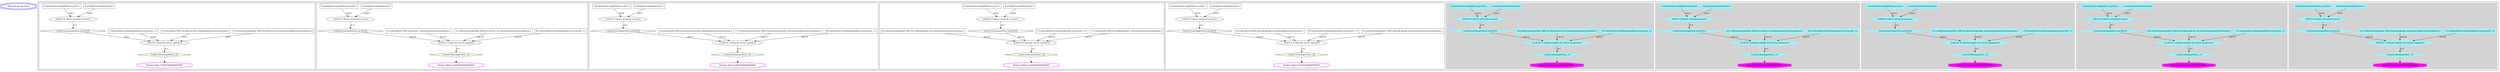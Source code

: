 // This is the result.
digraph cluster_Attack_Paths {
	compound=true
	"Attack Paths" [label="Bayesian Attack Paths" color=blue shape=tripleoctagon]
	subgraph "cluster_Series:1" {
		compound=true
		subgraph "cluster_rate:1" {
			graph [color=lightgrey style=filled]
			node [color=cadetblue1 style=filled]
			"1|6" [label="6:attackerLocated(internet):1" shape=box]
			"1|1|7" [label="1|7:networkServiceInfo(targetHost,tor,tcp,443,_):1" shape=box]
			"1|4" [label="4:RULE 8 (direct network access):0" shape=ellipse]
			"1|3" [label="3:netAccess(targetHost,tcp,443):0" shape=diamond]
			"1|1" [label="1:execCode(targetHost,_):0" shape=diamond]
			"1|1|21" [label="1|21:vulExists(targetHost,'DKV-weak-dh-group',tor,remoteExploit,privEscalation):1" shape=box]
			"1|5" [label="5:hacl(internet,targetHost,tcp,443):1" shape=box]
			"1|26" [label="26:RULE 4 (remote exploit of a server program):0" shape=ellipse]
			"1|5" -> "1|4" [label="and:4"]
			"1|6" -> "1|4" [label="and:4"]
			"1|4" -> "1|3" [label="or:3"]
			"1|26" -> "1|1" [label="or:1"]
			"1|3" -> "1|26" [label="and:26"]
			"1|1|7" -> "1|26" [label="and:26"]
			"1|1|21" -> "1|26" [label="and:26"]
			Rate1 [label="Relative Rate:0.5314410000000002" color=magenta shape=doubleoctagon]
			"1|1" -> Rate1 [arrowhead=dot style=dashed]
		}
		subgraph "cluster_rate:2" {
			graph [color=lightgrey style=filled]
			node [color=cadetblue1 style=filled]
			"2|25" [label="25:RULE 4 (remote exploit of a server program):0" shape=ellipse]
			"2|6" [label="6:attackerLocated(internet):1" shape=box]
			"2|2|7" [label="2|7:networkServiceInfo(targetHost,tor,tcp,443,_):1" shape=box]
			"2|3" [label="3:netAccess(targetHost,tcp,443):0" shape=diamond]
			"2|1" [label="1:execCode(targetHost,_):0" shape=diamond]
			"2|1|18" [label="1|18:vulExists(targetHost,'DKV-tor-trafficanalysis',tor,remoteExploit,privEscalation):1" shape=box]
			"2|5" [label="5:hacl(internet,targetHost,tcp,443):1" shape=box]
			"2|4" [label="4:RULE 8 (direct network access):0" shape=ellipse]
			"2|3" -> "2|25" [label="and:25"]
			"2|2|7" -> "2|25" [label="and:25"]
			"2|1|18" -> "2|25" [label="and:25"]
			"2|4" -> "2|3" [label="or:3"]
			"2|25" -> "2|1" [label="or:1"]
			"2|5" -> "2|4" [label="and:4"]
			"2|6" -> "2|4" [label="and:4"]
			Rate2 [label="Relative Rate:0.5314410000000002" color=magenta shape=doubleoctagon]
			"2|1" -> Rate2 [arrowhead=dot style=dashed]
		}
		subgraph "cluster_rate:3" {
			graph [color=lightgrey style=filled]
			node [color=cadetblue1 style=filled]
			"3|6" [label="6:attackerLocated(internet):1" shape=box]
			"3|24" [label="24:RULE 4 (remote exploit of a server program):0" shape=ellipse]
			"3|3" [label="3:netAccess(targetHost,tcp,443):0" shape=diamond]
			"3|1" [label="1:execCode(targetHost,_):0" shape=diamond]
			"3|3|7" [label="3|7:networkServiceInfo(targetHost,tor,tcp,443,_):1" shape=box]
			"3|1|15" [label="1|15:vulExists(targetHost,'DKV-tor-protocol-parsing',tor,remoteExploit,privEscalation):1" shape=box]
			"3|5" [label="5:hacl(internet,targetHost,tcp,443):1" shape=box]
			"3|4" [label="4:RULE 8 (direct network access):0" shape=ellipse]
			"3|3" -> "3|24" [label="and:24"]
			"3|3|7" -> "3|24" [label="and:24"]
			"3|1|15" -> "3|24" [label="and:24"]
			"3|4" -> "3|3" [label="or:3"]
			"3|24" -> "3|1" [label="or:1"]
			"3|5" -> "3|4" [label="and:4"]
			"3|6" -> "3|4" [label="and:4"]
			Rate3 [label="Relative Rate:0.5314410000000002" color=magenta shape=doubleoctagon]
			"3|1" -> Rate3 [arrowhead=dot style=dashed]
		}
		subgraph "cluster_rate:4" {
			graph [color=lightgrey style=filled]
			node [color=cadetblue1 style=filled]
			"4|6" [label="6:attackerLocated(internet):1" shape=box]
			"4|4|7" [label="4|7:networkServiceInfo(targetHost,tor,tcp,443,_):1" shape=box]
			"4|3" [label="3:netAccess(targetHost,tcp,443):0" shape=diamond]
			"4|23" [label="23:RULE 4 (remote exploit of a server program):0" shape=ellipse]
			"4|1" [label="1:execCode(targetHost,_):0" shape=diamond]
			"4|1|12" [label="1|12:vulExists(targetHost,'DKV-tor-privesc',tor,remoteExploit,privEscalation):1" shape=box]
			"4|5" [label="5:hacl(internet,targetHost,tcp,443):1" shape=box]
			"4|4" [label="4:RULE 8 (direct network access):0" shape=ellipse]
			"4|4" -> "4|3" [label="or:3"]
			"4|3" -> "4|23" [label="and:23"]
			"4|4|7" -> "4|23" [label="and:23"]
			"4|1|12" -> "4|23" [label="and:23"]
			"4|23" -> "4|1" [label="or:1"]
			"4|5" -> "4|4" [label="and:4"]
			"4|6" -> "4|4" [label="and:4"]
			Rate4 [label="Relative Rate:0.5314410000000002" color=magenta shape=doubleoctagon]
			"4|1" -> Rate4 [arrowhead=dot style=dashed]
		}
		subgraph "cluster_rate:5" {
			graph [color=lightgrey style=filled]
			node [color=cadetblue1 style=filled]
			"5|6" [label="6:attackerLocated(internet):1" shape=box]
			"5|5|7" [label="5|7:networkServiceInfo(targetHost,tor,tcp,443,_):1" shape=box]
			"5|3" [label="3:netAccess(targetHost,tcp,443):0" shape=diamond]
			"5|1" [label="1:execCode(targetHost,_):0" shape=diamond]
			"5|1|9" [label="1|9:vulExists(targetHost,'DKV-tor-dirtraversal',tor,remoteExploit,privEscalation):1" shape=box]
			"5|22" [label="22:RULE 4 (remote exploit of a server program):0" shape=ellipse]
			"5|5" [label="5:hacl(internet,targetHost,tcp,443):1" shape=box]
			"5|4" [label="4:RULE 8 (direct network access):0" shape=ellipse]
			"5|4" -> "5|3" [label="or:3"]
			"5|22" -> "5|1" [label="or:1"]
			"5|3" -> "5|22" [label="and:22"]
			"5|5|7" -> "5|22" [label="and:22"]
			"5|1|9" -> "5|22" [label="and:22"]
			"5|5" -> "5|4" [label="and:4"]
			"5|6" -> "5|4" [label="and:4"]
			Rate5 [label="Relative Rate:0.5314410000000002" color=magenta shape=doubleoctagon]
			"5|1" -> Rate5 [arrowhead=dot style=dashed]
		}
		subgraph "cluster_rate:6" {
			"6|21" [label="21:vulExists(targetHost,'DKV-weak-dh-group',tor,remoteExploit,privEscalation):1" shape=box]
			"6|6|7" [label="6|7:networkServiceInfo(targetHost,tor,tcp,443,_):1" shape=box]
			"6|6" [label="6:attackerLocated(internet):1" shape=box]
			"6|20" [label="20:vulProperty('DKV-weak-dh-group',remoteExploit,privEscalation):1" shape=box]
			"6|19" [label="19:RULE 0 (Remote server exploit):0" shape=ellipse]
			"6|3" [label="3:netAccess(targetHost,tcp,443):0" shape=diamond]
			"6|1" [label="1:execCode(targetHost,_):0" shape=diamond]
			"6|5" [label="5:hacl(internet,targetHost,tcp,443):1" shape=box]
			"6|4" [label="4:RULE 8 (direct network access):0" shape=ellipse]
			"6|3" -> "6|19" [label="and:19"]
			"6|6|7" -> "6|19" [label="and:19"]
			"6|20" -> "6|19" [label="and:19"]
			"6|21" -> "6|19" [label="and:19"]
			"6|4" -> "6|3" [label="or:3"]
			"6|19" -> "6|1" [label="or:1"]
			"6|5" -> "6|4" [label="and:4"]
			"6|6" -> "6|4" [label="and:4"]
			Rate6 [label="Relative Rate:0.26563546944000005" color=magenta shape=doubleoctagon]
			"6|1" -> Rate6 [arrowhead=dot style=dashed]
		}
		subgraph "cluster_rate:7" {
			"7|17" [label="17:vulProperty('DKV-tor-trafficanalysis',remoteExploit,privEscalation):1" shape=box]
			"7|6" [label="6:attackerLocated(internet):1" shape=box]
			"7|7|7" [label="7|7:networkServiceInfo(targetHost,tor,tcp,443,_):1" shape=box]
			"7|16" [label="16:RULE 0 (Remote server exploit):0" shape=ellipse]
			"7|3" [label="3:netAccess(targetHost,tcp,443):0" shape=diamond]
			"7|1" [label="1:execCode(targetHost,_):0" shape=diamond]
			"7|5" [label="5:hacl(internet,targetHost,tcp,443):1" shape=box]
			"7|18" [label="18:vulExists(targetHost,'DKV-tor-trafficanalysis',tor,remoteExploit,privEscalation):1" shape=box]
			"7|4" [label="4:RULE 8 (direct network access):0" shape=ellipse]
			"7|3" -> "7|16" [label="and:16"]
			"7|7|7" -> "7|16" [label="and:16"]
			"7|17" -> "7|16" [label="and:16"]
			"7|18" -> "7|16" [label="and:16"]
			"7|4" -> "7|3" [label="or:3"]
			"7|16" -> "7|1" [label="or:1"]
			"7|5" -> "7|4" [label="and:4"]
			"7|6" -> "7|4" [label="and:4"]
			Rate7 [label="Relative Rate:0.26563546944000005" color=magenta shape=doubleoctagon]
			"7|1" -> Rate7 [arrowhead=dot style=dashed]
		}
		subgraph "cluster_rate:8" {
			"8|13" [label="13:RULE 0 (Remote server exploit):0" shape=ellipse]
			"8|6" [label="6:attackerLocated(internet):1" shape=box]
			"8|8|7" [label="8|7:networkServiceInfo(targetHost,tor,tcp,443,_):1" shape=box]
			"8|15" [label="15:vulExists(targetHost,'DKV-tor-protocol-parsing',tor,remoteExploit,privEscalation):1" shape=box]
			"8|3" [label="3:netAccess(targetHost,tcp,443):0" shape=diamond]
			"8|1" [label="1:execCode(targetHost,_):0" shape=diamond]
			"8|14" [label="14:vulProperty('DKV-tor-protocol-parsing',remoteExploit,privEscalation):1" shape=box]
			"8|5" [label="5:hacl(internet,targetHost,tcp,443):1" shape=box]
			"8|4" [label="4:RULE 8 (direct network access):0" shape=ellipse]
			"8|3" -> "8|13" [label="and:13"]
			"8|8|7" -> "8|13" [label="and:13"]
			"8|14" -> "8|13" [label="and:13"]
			"8|15" -> "8|13" [label="and:13"]
			"8|4" -> "8|3" [label="or:3"]
			"8|13" -> "8|1" [label="or:1"]
			"8|5" -> "8|4" [label="and:4"]
			"8|6" -> "8|4" [label="and:4"]
			Rate8 [label="Relative Rate:0.26563546944000005" color=magenta shape=doubleoctagon]
			"8|1" -> Rate8 [arrowhead=dot style=dashed]
		}
		subgraph "cluster_rate:9" {
			"9|6" [label="6:attackerLocated(internet):1" shape=box]
			"9|9|7" [label="9|7:networkServiceInfo(targetHost,tor,tcp,443,_):1" shape=box]
			"9|12" [label="12:vulExists(targetHost,'DKV-tor-privesc',tor,remoteExploit,privEscalation):1" shape=box]
			"9|11" [label="11:vulProperty('DKV-tor-privesc',remoteExploit,privEscalation):1" shape=box]
			"9|3" [label="3:netAccess(targetHost,tcp,443):0" shape=diamond]
			"9|1" [label="1:execCode(targetHost,_):0" shape=diamond]
			"9|10" [label="10:RULE 0 (Remote server exploit):0" shape=ellipse]
			"9|5" [label="5:hacl(internet,targetHost,tcp,443):1" shape=box]
			"9|4" [label="4:RULE 8 (direct network access):0" shape=ellipse]
			"9|4" -> "9|3" [label="or:3"]
			"9|10" -> "9|1" [label="or:1"]
			"9|3" -> "9|10" [label="and:10"]
			"9|9|7" -> "9|10" [label="and:10"]
			"9|11" -> "9|10" [label="and:10"]
			"9|12" -> "9|10" [label="and:10"]
			"9|5" -> "9|4" [label="and:4"]
			"9|6" -> "9|4" [label="and:4"]
			Rate9 [label="Relative Rate:0.26563546944000005" color=magenta shape=doubleoctagon]
			"9|1" -> Rate9 [arrowhead=dot style=dashed]
		}
		subgraph "cluster_rate:10" {
			"10|6" [label="6:attackerLocated(internet):1" shape=box]
			"10|9" [label="9:vulExists(targetHost,'DKV-tor-dirtraversal',tor,remoteExploit,privEscalation):1" shape=box]
			"10|8" [label="8:vulProperty('DKV-tor-dirtraversal',remoteExploit,privEscalation):1" shape=box]
			"10|2" [label="2:RULE 0 (Remote server exploit):0" shape=ellipse]
			"10|3" [label="3:netAccess(targetHost,tcp,443):0" shape=diamond]
			"10|1" [label="1:execCode(targetHost,_):0" shape=diamond]
			"10|7" [label="7:networkServiceInfo(targetHost,tor,tcp,443,_):1" shape=box]
			"10|5" [label="5:hacl(internet,targetHost,tcp,443):1" shape=box]
			"10|4" [label="4:RULE 8 (direct network access):0" shape=ellipse]
			"10|3" -> "10|2" [label="and:2"]
			"10|7" -> "10|2" [label="and:2"]
			"10|8" -> "10|2" [label="and:2"]
			"10|9" -> "10|2" [label="and:2"]
			"10|4" -> "10|3" [label="or:3"]
			"10|2" -> "10|1" [label="or:1"]
			"10|5" -> "10|4" [label="and:4"]
			"10|6" -> "10|4" [label="and:4"]
			Rate10 [label="Relative Rate:0.26563546944000005" color=magenta shape=doubleoctagon]
			"10|1" -> Rate10 [arrowhead=dot style=dashed]
		}
	}
}
